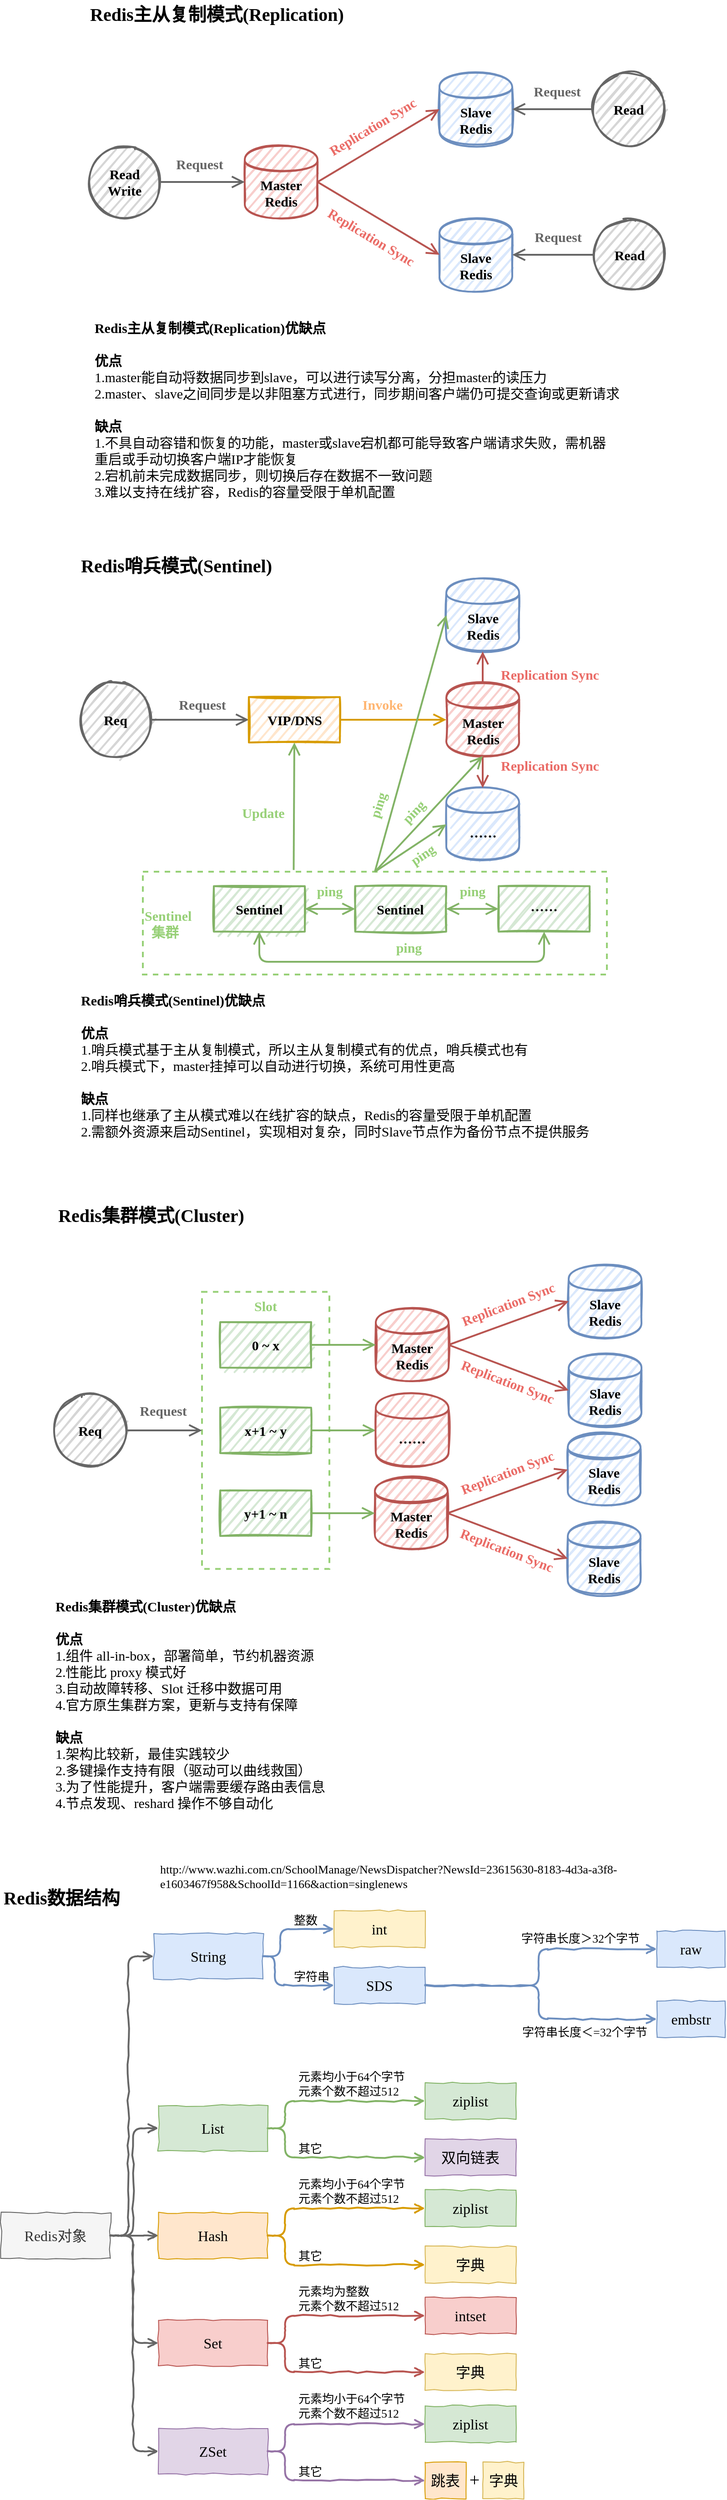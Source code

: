 <mxfile version="14.5.1" type="device"><diagram id="JcS6DkFTlzDQSQ2X07aG" name="第 1 页"><mxGraphModel dx="1422" dy="-347" grid="1" gridSize="10" guides="1" tooltips="1" connect="1" arrows="1" fold="1" page="1" pageScale="1" pageWidth="827" pageHeight="1169" math="0" shadow="0"><root><mxCell id="0"/><mxCell id="1" parent="0"/><mxCell id="A1YAgry4J6jIXcWDPKHE-1" value="&lt;b&gt;Slot&lt;br&gt;&lt;/b&gt;" style="whiteSpace=wrap;html=1;fontFamily=Comic Sans MS;fontSize=15;strokeWidth=2;sketch=0;fillWeight=2;hachureGap=8;fillStyle=auto;dashed=1;fillColor=none;align=center;verticalAlign=top;strokeColor=#97D077;fontColor=#97D077;" parent="1" vertex="1"><mxGeometry x="240" y="2619.75" width="140" height="304.5" as="geometry"/></mxCell><mxCell id="A1YAgry4J6jIXcWDPKHE-2" value="&lt;div style=&quot;text-align: left&quot;&gt;Redis主从复制模式(Replication)优缺点&lt;/div&gt;&lt;div style=&quot;text-align: left&quot;&gt;&lt;br&gt;&lt;/div&gt;&lt;div style=&quot;text-align: left&quot;&gt;&lt;span&gt;优点&lt;/span&gt;&lt;/div&gt;&lt;div style=&quot;text-align: left&quot;&gt;&lt;span style=&quot;font-weight: normal&quot;&gt;1.master能自动将数据同步到slave，可以进行读写分离，分担master的读压力&lt;/span&gt;&lt;/div&gt;&lt;div style=&quot;text-align: left&quot;&gt;&lt;span style=&quot;font-weight: normal&quot;&gt;2.master、slave之间同步是以非阻塞方式进行，同步期间客户端仍可提交查询或更新请求&lt;/span&gt;&lt;/div&gt;&lt;div style=&quot;text-align: left&quot;&gt;&lt;span&gt;&lt;br&gt;&lt;/span&gt;&lt;/div&gt;&lt;div style=&quot;text-align: left&quot;&gt;&lt;span&gt;缺点&lt;/span&gt;&lt;/div&gt;&lt;div style=&quot;text-align: left&quot;&gt;&lt;span style=&quot;font-weight: normal&quot;&gt;1.不具自动容错和恢复的功能，master或slave宕机都可能导致客户端请求失败，需机器&lt;/span&gt;&lt;/div&gt;&lt;div style=&quot;text-align: left&quot;&gt;&lt;span style=&quot;font-weight: normal&quot;&gt;重启或手动切换客户端IP才能恢复&lt;/span&gt;&lt;/div&gt;&lt;div style=&quot;text-align: left&quot;&gt;&lt;span style=&quot;font-weight: normal&quot;&gt;2.宕机前未完成数据同步，则切换后存在数据不一致问题&lt;/span&gt;&lt;/div&gt;&lt;div style=&quot;text-align: left&quot;&gt;&lt;span style=&quot;font-weight: normal&quot;&gt;3.难以支持在线扩容，Redis的容量受限于单机配置&lt;/span&gt;&lt;/div&gt;" style="text;html=1;align=center;verticalAlign=middle;resizable=0;points=[];autosize=1;fontSize=15;fontFamily=Comic Sans MS;fontStyle=1;rotation=0;" parent="1" vertex="1"><mxGeometry x="105" y="1550" width="610" height="200" as="geometry"/></mxCell><mxCell id="A1YAgry4J6jIXcWDPKHE-3" value="&lt;div&gt;Redis哨兵模式(Sentinel)优缺点&lt;/div&gt;&lt;div&gt;&lt;br&gt;&lt;/div&gt;&lt;div&gt;优点&lt;/div&gt;&lt;div&gt;&lt;span style=&quot;font-weight: normal&quot;&gt;1.哨兵模式基于主从复制模式，所以主从复制模式有的优点，哨兵模式也有&lt;/span&gt;&lt;/div&gt;&lt;div&gt;&lt;span style=&quot;font-weight: normal&quot;&gt;2.哨兵模式下，master挂掉可以自动进行切换，系统可用性更高&lt;/span&gt;&lt;/div&gt;&lt;div&gt;&lt;br&gt;&lt;/div&gt;&lt;div&gt;缺点&lt;/div&gt;&lt;div&gt;&lt;span style=&quot;font-weight: normal&quot;&gt;1.同样也继承了主从模式难以在线扩容的缺点，Redis的容量受限于单机配置&lt;/span&gt;&lt;/div&gt;&lt;div&gt;&lt;span style=&quot;font-weight: normal&quot;&gt;2.需额外资源来启动Sentinel，实现相对复杂，同时Slave节点作为备份节点不提供服务&lt;/span&gt;&lt;/div&gt;" style="text;html=1;align=left;verticalAlign=middle;resizable=0;points=[];autosize=1;fontSize=15;fontFamily=Comic Sans MS;fontStyle=1;rotation=0;" parent="1" vertex="1"><mxGeometry x="105" y="2286" width="590" height="170" as="geometry"/></mxCell><mxCell id="A1YAgry4J6jIXcWDPKHE-4" value="&lt;b&gt;Sentinel&lt;br&gt;&amp;nbsp; 集群&lt;br&gt;&lt;/b&gt;" style="whiteSpace=wrap;html=1;fontFamily=Comic Sans MS;fontSize=15;strokeWidth=2;sketch=0;fillWeight=2;hachureGap=8;fillStyle=auto;dashed=1;fillColor=none;align=left;verticalAlign=middle;strokeColor=#97D077;fontColor=#97D077;" parent="1" vertex="1"><mxGeometry x="175" y="2158" width="510" height="113" as="geometry"/></mxCell><mxCell id="A1YAgry4J6jIXcWDPKHE-5" value="&lt;b style=&quot;font-size: 15px&quot;&gt;Sentinel&lt;/b&gt;" style="whiteSpace=wrap;html=1;fontFamily=Comic Sans MS;fontSize=15;strokeWidth=2;fillColor=#d5e8d4;sketch=1;fillWeight=2;hachureGap=8;fillStyle=auto;strokeColor=#82b366;" parent="1" vertex="1"><mxGeometry x="253" y="2173.88" width="100" height="50" as="geometry"/></mxCell><mxCell id="A1YAgry4J6jIXcWDPKHE-6" value="&lt;b&gt;Sentinel&lt;/b&gt;" style="whiteSpace=wrap;html=1;fontFamily=Comic Sans MS;fontSize=15;strokeWidth=2;fillColor=#d5e8d4;sketch=1;fillWeight=2;hachureGap=8;fillStyle=auto;strokeColor=#82b366;" parent="1" vertex="1"><mxGeometry x="408.38" y="2173.88" width="100" height="50" as="geometry"/></mxCell><mxCell id="A1YAgry4J6jIXcWDPKHE-7" value="" style="edgeStyle=orthogonalEdgeStyle;rounded=0;orthogonalLoop=1;jettySize=auto;html=1;fontColor=#0066CC;strokeWidth=2;endArrow=open;endFill=0;fillColor=#d5e8d4;strokeColor=#82b366;startArrow=open;startFill=0;endSize=10;startSize=10;" parent="1" source="A1YAgry4J6jIXcWDPKHE-8" target="A1YAgry4J6jIXcWDPKHE-6" edge="1"><mxGeometry relative="1" as="geometry"/></mxCell><mxCell id="A1YAgry4J6jIXcWDPKHE-8" value="&lt;b&gt;······&lt;/b&gt;" style="whiteSpace=wrap;html=1;fontFamily=Comic Sans MS;fontSize=15;strokeWidth=2;fillColor=#d5e8d4;sketch=1;fillWeight=2;hachureGap=8;fillStyle=auto;strokeColor=#82b366;" parent="1" vertex="1"><mxGeometry x="566" y="2173.88" width="100" height="50" as="geometry"/></mxCell><mxCell id="A1YAgry4J6jIXcWDPKHE-9" value="" style="edgeStyle=orthogonalEdgeStyle;rounded=0;orthogonalLoop=1;jettySize=auto;html=1;fontColor=#0066CC;strokeWidth=2;endArrow=open;endFill=0;fillColor=#d5e8d4;strokeColor=#82b366;startArrow=open;startFill=0;endSize=10;startSize=10;" parent="1" source="A1YAgry4J6jIXcWDPKHE-5" target="A1YAgry4J6jIXcWDPKHE-6" edge="1"><mxGeometry relative="1" as="geometry"/></mxCell><mxCell id="A1YAgry4J6jIXcWDPKHE-10" value="ping" style="text;html=1;align=center;verticalAlign=middle;resizable=0;points=[];autosize=1;fontSize=15;fontFamily=Comic Sans MS;fontStyle=1;rotation=0;fontColor=#97D077;" parent="1" vertex="1"><mxGeometry x="447.38" y="2231" width="40" height="20" as="geometry"/></mxCell><mxCell id="A1YAgry4J6jIXcWDPKHE-11" value="ping" style="text;html=1;align=center;verticalAlign=middle;resizable=0;points=[];autosize=1;fontSize=15;fontFamily=Comic Sans MS;fontStyle=1;rotation=0;fontColor=#97D077;" parent="1" vertex="1"><mxGeometry x="517" y="2169" width="40" height="20" as="geometry"/></mxCell><mxCell id="A1YAgry4J6jIXcWDPKHE-12" value="" style="edgeStyle=elbowEdgeStyle;elbow=horizontal;endArrow=open;html=1;strokeWidth=2;entryX=0.5;entryY=1;entryDx=0;entryDy=0;fontColor=#97D077;endFill=0;startArrow=open;startFill=0;fillColor=#d5e8d4;strokeColor=#82b366;endSize=10;startSize=10;exitX=0.5;exitY=1;exitDx=0;exitDy=0;" parent="1" source="A1YAgry4J6jIXcWDPKHE-8" target="A1YAgry4J6jIXcWDPKHE-5" edge="1"><mxGeometry width="50" height="50" relative="1" as="geometry"><mxPoint x="-251.62" y="131" as="sourcePoint"/><mxPoint x="-201.62" y="81" as="targetPoint"/><Array as="points"><mxPoint x="465" y="2257"/></Array></mxGeometry></mxCell><mxCell id="A1YAgry4J6jIXcWDPKHE-13" value="ping" style="text;html=1;align=center;verticalAlign=middle;resizable=0;points=[];autosize=1;fontSize=15;fontFamily=Comic Sans MS;fontStyle=1;rotation=0;fontColor=#97D077;" parent="1" vertex="1"><mxGeometry x="360" y="2169" width="40" height="20" as="geometry"/></mxCell><mxCell id="A1YAgry4J6jIXcWDPKHE-14" value="&lt;font color=&quot;#000000&quot;&gt;&lt;b&gt;Req&lt;br&gt;&lt;/b&gt;&lt;/font&gt;" style="ellipse;whiteSpace=wrap;html=1;fontFamily=Comic Sans MS;fontSize=15;strokeColor=#666666;strokeWidth=2;sketch=1;fillWeight=2;hachureGap=8;fillStyle=auto;fontColor=#333333;fillColor=#D6D6D6;" parent="1" vertex="1"><mxGeometry x="105" y="1951" width="80" height="80" as="geometry"/></mxCell><mxCell id="A1YAgry4J6jIXcWDPKHE-15" value="&lt;b&gt;Master&lt;br&gt;Redis&lt;/b&gt;" style="shape=cylinder;whiteSpace=wrap;html=1;boundedLbl=1;backgroundOutline=1;fontFamily=Comic Sans MS;fontSize=15;strokeColor=#b85450;strokeWidth=2;fillColor=#f8cecc;sketch=1;fillWeight=2;hachureGap=8;fillStyle=auto;" parent="1" vertex="1"><mxGeometry x="508.5" y="1951" width="80" height="80" as="geometry"/></mxCell><mxCell id="A1YAgry4J6jIXcWDPKHE-16" value="&lt;b&gt;Slave&lt;br&gt;Redis&lt;/b&gt;" style="shape=cylinder;whiteSpace=wrap;html=1;boundedLbl=1;backgroundOutline=1;fontFamily=Comic Sans MS;fontSize=15;strokeColor=#6c8ebf;strokeWidth=2;fillColor=#dae8fc;sketch=1;fillWeight=2;hachureGap=8;fillStyle=auto;" parent="1" vertex="1"><mxGeometry x="508.5" y="1836" width="80" height="80" as="geometry"/></mxCell><mxCell id="A1YAgry4J6jIXcWDPKHE-17" value="&lt;b&gt;······&lt;/b&gt;" style="shape=cylinder;whiteSpace=wrap;html=1;boundedLbl=1;backgroundOutline=1;fontFamily=Comic Sans MS;fontSize=15;strokeColor=#6c8ebf;strokeWidth=2;fillColor=#dae8fc;sketch=1;fillWeight=2;hachureGap=8;fillStyle=auto;" parent="1" vertex="1"><mxGeometry x="508.5" y="2066" width="80" height="80" as="geometry"/></mxCell><mxCell id="A1YAgry4J6jIXcWDPKHE-18" value="Request" style="text;html=1;align=center;verticalAlign=middle;resizable=0;points=[];autosize=1;fontSize=15;fontFamily=Comic Sans MS;fontStyle=1;rotation=0;fontColor=#666666;" parent="1" vertex="1"><mxGeometry x="205" y="1964" width="70" height="20" as="geometry"/></mxCell><mxCell id="A1YAgry4J6jIXcWDPKHE-19" value="" style="endArrow=open;html=1;exitX=1;exitY=0.5;exitDx=0;exitDy=0;strokeWidth=2;endFill=0;fillColor=#f5f5f5;strokeColor=#666666;endSize=10;startSize=10;entryX=0;entryY=0.5;entryDx=0;entryDy=0;" parent="1" source="A1YAgry4J6jIXcWDPKHE-14" target="A1YAgry4J6jIXcWDPKHE-31" edge="1"><mxGeometry x="31.5" y="1776" width="50" height="50" as="geometry"><mxPoint x="320.5" y="1801" as="sourcePoint"/><mxPoint x="197.5" y="1991.005" as="targetPoint"/></mxGeometry></mxCell><mxCell id="A1YAgry4J6jIXcWDPKHE-20" value="" style="endArrow=open;html=1;exitX=0.5;exitY=0;exitDx=0;exitDy=0;entryX=0.5;entryY=1;entryDx=0;entryDy=0;endFill=0;strokeWidth=2;endSize=10;startSize=10;fillColor=#f8cecc;strokeColor=#b85450;" parent="1" source="A1YAgry4J6jIXcWDPKHE-15" target="A1YAgry4J6jIXcWDPKHE-16" edge="1"><mxGeometry x="-6.5" y="1776" width="50" height="50" as="geometry"><mxPoint x="427.5" y="1961" as="sourcePoint"/><mxPoint x="537.5" y="1961" as="targetPoint"/></mxGeometry></mxCell><mxCell id="A1YAgry4J6jIXcWDPKHE-21" value="" style="endArrow=open;html=1;exitX=0.5;exitY=1;exitDx=0;exitDy=0;entryX=0.5;entryY=0;entryDx=0;entryDy=0;strokeWidth=2;endSize=10;endFill=0;startSize=10;fillColor=#f8cecc;strokeColor=#b85450;" parent="1" source="A1YAgry4J6jIXcWDPKHE-15" target="A1YAgry4J6jIXcWDPKHE-17" edge="1"><mxGeometry x="-6.5" y="1776" width="50" height="50" as="geometry"><mxPoint x="387.5" y="1991" as="sourcePoint"/><mxPoint x="517.5" y="1891" as="targetPoint"/></mxGeometry></mxCell><mxCell id="A1YAgry4J6jIXcWDPKHE-22" value="Replication Sync" style="text;html=1;align=center;verticalAlign=middle;resizable=0;points=[];autosize=1;fontSize=15;fontFamily=Comic Sans MS;fontStyle=1;rotation=0;fontColor=#EA6B66;" parent="1" vertex="1"><mxGeometry x="557" y="1931" width="130" height="20" as="geometry"/></mxCell><mxCell id="A1YAgry4J6jIXcWDPKHE-23" value="Replication Sync" style="text;html=1;align=center;verticalAlign=middle;resizable=0;points=[];autosize=1;fontSize=15;fontFamily=Comic Sans MS;fontStyle=1;rotation=0;fontColor=#EA6B66;" parent="1" vertex="1"><mxGeometry x="557" y="2031" width="130" height="20" as="geometry"/></mxCell><mxCell id="A1YAgry4J6jIXcWDPKHE-24" value="" style="endArrow=open;html=1;entryX=0;entryY=0.5;entryDx=0;entryDy=0;strokeWidth=2;endSize=10;endFill=0;startSize=10;fillColor=#ffe6cc;strokeColor=#d79b00;exitX=1;exitY=0.5;exitDx=0;exitDy=0;" parent="1" source="A1YAgry4J6jIXcWDPKHE-31" target="A1YAgry4J6jIXcWDPKHE-15" edge="1"><mxGeometry x="31.5" y="1776" width="50" height="50" as="geometry"><mxPoint x="391.5" y="2003" as="sourcePoint"/><mxPoint x="496.5" y="2106" as="targetPoint"/></mxGeometry></mxCell><mxCell id="A1YAgry4J6jIXcWDPKHE-25" value="Redis哨兵模式(Sentinel)" style="text;html=1;align=left;verticalAlign=middle;resizable=0;points=[];autosize=1;fontSize=20;fontFamily=Comic Sans MS;fontStyle=1;rotation=0;" parent="1" vertex="1"><mxGeometry x="105" y="1806" width="240" height="30" as="geometry"/></mxCell><mxCell id="A1YAgry4J6jIXcWDPKHE-26" value="" style="endArrow=open;html=1;strokeWidth=2;endSize=10;endFill=0;startSize=10;fillColor=#d5e8d4;strokeColor=#82b366;entryX=0;entryY=0.5;entryDx=0;entryDy=0;exitX=0.5;exitY=0;exitDx=0;exitDy=0;" parent="1" source="A1YAgry4J6jIXcWDPKHE-4" target="A1YAgry4J6jIXcWDPKHE-16" edge="1"><mxGeometry x="31.5" y="1776" width="50" height="50" as="geometry"><mxPoint x="351.5" y="1943" as="sourcePoint"/><mxPoint x="617.5" y="1836" as="targetPoint"/></mxGeometry></mxCell><mxCell id="A1YAgry4J6jIXcWDPKHE-27" value="" style="endArrow=open;html=1;strokeWidth=2;endSize=10;endFill=0;startSize=10;fillColor=#d5e8d4;strokeColor=#82b366;entryX=0;entryY=0.5;entryDx=0;entryDy=0;exitX=0.5;exitY=0;exitDx=0;exitDy=0;" parent="1" source="A1YAgry4J6jIXcWDPKHE-4" target="A1YAgry4J6jIXcWDPKHE-17" edge="1"><mxGeometry x="31.5" y="1776" width="50" height="50" as="geometry"><mxPoint x="371.5" y="2033" as="sourcePoint"/><mxPoint x="627.5" y="2136" as="targetPoint"/></mxGeometry></mxCell><mxCell id="A1YAgry4J6jIXcWDPKHE-28" value="ping" style="text;html=1;align=center;verticalAlign=middle;resizable=0;points=[];autosize=1;fontSize=15;fontFamily=Comic Sans MS;fontStyle=1;rotation=326;fontColor=#97D077;" parent="1" vertex="1"><mxGeometry x="462" y="2129" width="40" height="20" as="geometry"/></mxCell><mxCell id="A1YAgry4J6jIXcWDPKHE-29" value="ping" style="text;html=1;align=center;verticalAlign=middle;resizable=0;points=[];autosize=1;fontSize=15;fontFamily=Comic Sans MS;fontStyle=1;rotation=288;fontColor=#97D077;" parent="1" vertex="1"><mxGeometry x="413" y="2075" width="40" height="20" as="geometry"/></mxCell><mxCell id="A1YAgry4J6jIXcWDPKHE-30" value="ping" style="text;html=1;align=center;verticalAlign=middle;resizable=0;points=[];autosize=1;fontSize=15;fontFamily=Comic Sans MS;fontStyle=1;rotation=314;fontColor=#97D077;" parent="1" vertex="1"><mxGeometry x="452" y="2082" width="40" height="20" as="geometry"/></mxCell><mxCell id="A1YAgry4J6jIXcWDPKHE-31" value="&lt;b style=&quot;font-size: 15px&quot;&gt;VIP/DNS&lt;/b&gt;" style="whiteSpace=wrap;html=1;fontFamily=Comic Sans MS;fontSize=15;strokeWidth=2;fillColor=#ffe6cc;sketch=1;fillWeight=2;hachureGap=8;fillStyle=auto;strokeColor=#d79b00;" parent="1" vertex="1"><mxGeometry x="291.5" y="1966" width="100" height="50" as="geometry"/></mxCell><mxCell id="A1YAgry4J6jIXcWDPKHE-32" value="" style="endArrow=open;html=1;entryX=0.5;entryY=1;entryDx=0;entryDy=0;strokeWidth=2;endSize=10;endFill=0;startSize=10;fillColor=#d5e8d4;strokeColor=#82b366;exitX=0.5;exitY=0;exitDx=0;exitDy=0;" parent="1" source="A1YAgry4J6jIXcWDPKHE-4" target="A1YAgry4J6jIXcWDPKHE-15" edge="1"><mxGeometry x="41.5" y="1786" width="50" height="50" as="geometry"><mxPoint x="381.5" y="2001" as="sourcePoint"/><mxPoint x="520.5" y="2001" as="targetPoint"/></mxGeometry></mxCell><mxCell id="A1YAgry4J6jIXcWDPKHE-33" value="Invoke" style="text;html=1;align=center;verticalAlign=middle;resizable=0;points=[];autosize=1;fontSize=15;fontFamily=Comic Sans MS;fontStyle=1;rotation=0;fontColor=#FFB570;" parent="1" vertex="1"><mxGeometry x="408.38" y="1964" width="60" height="20" as="geometry"/></mxCell><mxCell id="A1YAgry4J6jIXcWDPKHE-34" value="" style="endArrow=open;html=1;strokeWidth=2;endSize=10;endFill=0;startSize=10;fillColor=#d5e8d4;strokeColor=#82b366;exitX=0.325;exitY=-0.017;exitDx=0;exitDy=0;entryX=0.5;entryY=1;entryDx=0;entryDy=0;exitPerimeter=0;" parent="1" source="A1YAgry4J6jIXcWDPKHE-4" target="A1YAgry4J6jIXcWDPKHE-31" edge="1"><mxGeometry x="-143.5" y="1916" width="50" height="50" as="geometry"><mxPoint x="255" y="2303" as="sourcePoint"/><mxPoint x="345" y="2045" as="targetPoint"/></mxGeometry></mxCell><mxCell id="A1YAgry4J6jIXcWDPKHE-35" value="Update" style="text;html=1;align=center;verticalAlign=middle;resizable=0;points=[];autosize=1;fontSize=15;fontFamily=Comic Sans MS;fontStyle=1;rotation=0;fontColor=#97D077;" parent="1" vertex="1"><mxGeometry x="271.5" y="2083" width="70" height="20" as="geometry"/></mxCell><mxCell id="A1YAgry4J6jIXcWDPKHE-36" value="&lt;font color=&quot;#000000&quot;&gt;&lt;b&gt;Read&lt;br&gt;Write&lt;br&gt;&lt;/b&gt;&lt;/font&gt;" style="ellipse;whiteSpace=wrap;html=1;fontFamily=Comic Sans MS;fontSize=15;strokeColor=#666666;strokeWidth=2;sketch=1;fillWeight=2;hachureGap=8;fillStyle=auto;fontColor=#333333;fillColor=#D6D6D6;" parent="1" vertex="1"><mxGeometry x="115" y="1360" width="80" height="80" as="geometry"/></mxCell><mxCell id="A1YAgry4J6jIXcWDPKHE-37" value="&lt;b&gt;Master&lt;br&gt;Redis&lt;/b&gt;" style="shape=cylinder;whiteSpace=wrap;html=1;boundedLbl=1;backgroundOutline=1;fontFamily=Comic Sans MS;fontSize=15;strokeColor=#b85450;strokeWidth=2;fillColor=#f8cecc;sketch=1;fillWeight=2;hachureGap=8;fillStyle=auto;" parent="1" vertex="1"><mxGeometry x="287" y="1360" width="80" height="80" as="geometry"/></mxCell><mxCell id="A1YAgry4J6jIXcWDPKHE-38" value="&lt;b&gt;Slave&lt;br&gt;Redis&lt;/b&gt;" style="shape=cylinder;whiteSpace=wrap;html=1;boundedLbl=1;backgroundOutline=1;fontFamily=Comic Sans MS;fontSize=15;strokeColor=#6c8ebf;strokeWidth=2;fillColor=#dae8fc;sketch=1;fillWeight=2;hachureGap=8;fillStyle=auto;" parent="1" vertex="1"><mxGeometry x="501" y="1280" width="80" height="80" as="geometry"/></mxCell><mxCell id="A1YAgry4J6jIXcWDPKHE-39" value="&lt;b&gt;Slave&lt;br&gt;Redis&lt;/b&gt;" style="shape=cylinder;whiteSpace=wrap;html=1;boundedLbl=1;backgroundOutline=1;fontFamily=Comic Sans MS;fontSize=15;strokeColor=#6c8ebf;strokeWidth=2;fillColor=#dae8fc;sketch=1;fillWeight=2;hachureGap=8;fillStyle=auto;" parent="1" vertex="1"><mxGeometry x="501" y="1440" width="80" height="80" as="geometry"/></mxCell><mxCell id="A1YAgry4J6jIXcWDPKHE-40" value="Request" style="text;html=1;align=center;verticalAlign=middle;resizable=0;points=[];autosize=1;fontSize=15;fontFamily=Comic Sans MS;fontStyle=1;rotation=0;fontColor=#666666;" parent="1" vertex="1"><mxGeometry x="202" y="1370" width="70" height="20" as="geometry"/></mxCell><mxCell id="A1YAgry4J6jIXcWDPKHE-41" value="&lt;font color=&quot;#000000&quot;&gt;&lt;b&gt;Read&lt;br&gt;&lt;/b&gt;&lt;/font&gt;" style="ellipse;whiteSpace=wrap;html=1;fontFamily=Comic Sans MS;fontSize=15;strokeColor=#666666;strokeWidth=2;sketch=1;fillWeight=2;hachureGap=8;fillStyle=auto;fontColor=#333333;fillColor=#D6D6D6;" parent="1" vertex="1"><mxGeometry x="669" y="1280" width="80" height="80" as="geometry"/></mxCell><mxCell id="A1YAgry4J6jIXcWDPKHE-42" value="Request" style="text;html=1;align=center;verticalAlign=middle;resizable=0;points=[];autosize=1;fontSize=15;fontFamily=Comic Sans MS;fontStyle=1;rotation=0;fontColor=#666666;" parent="1" vertex="1"><mxGeometry x="595" y="1290" width="70" height="20" as="geometry"/></mxCell><mxCell id="A1YAgry4J6jIXcWDPKHE-43" value="" style="endArrow=open;html=1;exitX=1;exitY=0.5;exitDx=0;exitDy=0;strokeWidth=2;endFill=0;fillColor=#f5f5f5;strokeColor=#666666;endSize=10;startSize=10;" parent="1" source="A1YAgry4J6jIXcWDPKHE-36" target="A1YAgry4J6jIXcWDPKHE-37" edge="1"><mxGeometry x="115" y="1200" width="50" height="50" as="geometry"><mxPoint x="407" y="1200" as="sourcePoint"/><mxPoint x="457" y="1150" as="targetPoint"/></mxGeometry></mxCell><mxCell id="A1YAgry4J6jIXcWDPKHE-44" value="" style="endArrow=open;html=1;exitX=1;exitY=0.5;exitDx=0;exitDy=0;entryX=0;entryY=0.5;entryDx=0;entryDy=0;endFill=0;strokeWidth=2;endSize=10;startSize=10;fillColor=#f8cecc;strokeColor=#b85450;" parent="1" source="A1YAgry4J6jIXcWDPKHE-37" target="A1YAgry4J6jIXcWDPKHE-38" edge="1"><mxGeometry x="115" y="1200" width="50" height="50" as="geometry"><mxPoint x="415" y="1380" as="sourcePoint"/><mxPoint x="525" y="1380" as="targetPoint"/></mxGeometry></mxCell><mxCell id="A1YAgry4J6jIXcWDPKHE-45" value="" style="endArrow=open;html=1;exitX=1;exitY=0.5;exitDx=0;exitDy=0;entryX=0;entryY=0.5;entryDx=0;entryDy=0;strokeWidth=2;endSize=10;endFill=0;startSize=10;fillColor=#f8cecc;strokeColor=#b85450;" parent="1" source="A1YAgry4J6jIXcWDPKHE-37" target="A1YAgry4J6jIXcWDPKHE-39" edge="1"><mxGeometry x="115" y="1200" width="50" height="50" as="geometry"><mxPoint x="375" y="1410" as="sourcePoint"/><mxPoint x="505" y="1310" as="targetPoint"/></mxGeometry></mxCell><mxCell id="A1YAgry4J6jIXcWDPKHE-46" value="" style="endArrow=open;html=1;exitX=0;exitY=0.5;exitDx=0;exitDy=0;strokeWidth=2;endFill=0;fillColor=#f5f5f5;strokeColor=#666666;endSize=10;startSize=10;entryX=1;entryY=0.5;entryDx=0;entryDy=0;" parent="1" source="A1YAgry4J6jIXcWDPKHE-41" target="A1YAgry4J6jIXcWDPKHE-38" edge="1"><mxGeometry x="115" y="1200" width="50" height="50" as="geometry"><mxPoint x="626" y="1419.5" as="sourcePoint"/><mxPoint x="736" y="1419.5" as="targetPoint"/></mxGeometry></mxCell><mxCell id="A1YAgry4J6jIXcWDPKHE-47" value="&lt;font color=&quot;#000000&quot;&gt;&lt;b&gt;Read&lt;br&gt;&lt;/b&gt;&lt;/font&gt;" style="ellipse;whiteSpace=wrap;html=1;fontFamily=Comic Sans MS;fontSize=15;strokeColor=#666666;strokeWidth=2;sketch=1;fillWeight=2;hachureGap=8;fillStyle=auto;fontColor=#333333;fillColor=#D6D6D6;" parent="1" vertex="1"><mxGeometry x="670" y="1440" width="80" height="80" as="geometry"/></mxCell><mxCell id="A1YAgry4J6jIXcWDPKHE-48" value="Request" style="text;html=1;align=center;verticalAlign=middle;resizable=0;points=[];autosize=1;fontSize=15;fontFamily=Comic Sans MS;fontStyle=1;rotation=0;fontColor=#666666;" parent="1" vertex="1"><mxGeometry x="596" y="1450" width="70" height="20" as="geometry"/></mxCell><mxCell id="A1YAgry4J6jIXcWDPKHE-49" value="" style="endArrow=open;html=1;exitX=0;exitY=0.5;exitDx=0;exitDy=0;strokeWidth=2;endFill=0;fillColor=#f5f5f5;strokeColor=#666666;endSize=10;startSize=10;" parent="1" source="A1YAgry4J6jIXcWDPKHE-47" target="A1YAgry4J6jIXcWDPKHE-39" edge="1"><mxGeometry x="115" y="1200" width="50" height="50" as="geometry"><mxPoint x="646" y="1579.5" as="sourcePoint"/><mxPoint x="601" y="1480" as="targetPoint"/></mxGeometry></mxCell><mxCell id="A1YAgry4J6jIXcWDPKHE-50" value="Redis主从复制模式(Replication)" style="text;html=1;align=left;verticalAlign=middle;resizable=0;points=[];autosize=1;fontSize=20;fontFamily=Comic Sans MS;fontStyle=1;rotation=0;" parent="1" vertex="1"><mxGeometry x="115" y="1200" width="300" height="30" as="geometry"/></mxCell><mxCell id="A1YAgry4J6jIXcWDPKHE-51" value="Replication Sync" style="text;html=1;align=center;verticalAlign=middle;resizable=0;points=[];autosize=1;fontSize=15;fontFamily=Comic Sans MS;fontStyle=1;rotation=329;fontColor=#EA6B66;" parent="1" vertex="1"><mxGeometry x="362" y="1329" width="130" height="20" as="geometry"/></mxCell><mxCell id="A1YAgry4J6jIXcWDPKHE-52" value="Replication Sync" style="text;html=1;align=center;verticalAlign=middle;resizable=0;points=[];autosize=1;fontSize=15;fontFamily=Comic Sans MS;fontStyle=1;rotation=31;fontColor=#EA6B66;" parent="1" vertex="1"><mxGeometry x="361" y="1450" width="130" height="20" as="geometry"/></mxCell><mxCell id="A1YAgry4J6jIXcWDPKHE-53" value="&lt;b&gt;Master&lt;br&gt;Redis&lt;/b&gt;" style="shape=cylinder;whiteSpace=wrap;html=1;boundedLbl=1;backgroundOutline=1;fontFamily=Comic Sans MS;fontSize=15;strokeColor=#b85450;strokeWidth=2;fillColor=#f8cecc;sketch=1;fillWeight=2;hachureGap=8;fillStyle=auto;" parent="1" vertex="1"><mxGeometry x="431" y="2638" width="80" height="80" as="geometry"/></mxCell><mxCell id="A1YAgry4J6jIXcWDPKHE-54" value="&lt;b&gt;Slave&lt;br&gt;Redis&lt;/b&gt;" style="shape=cylinder;whiteSpace=wrap;html=1;boundedLbl=1;backgroundOutline=1;fontFamily=Comic Sans MS;fontSize=15;strokeColor=#6c8ebf;strokeWidth=2;fillColor=#dae8fc;sketch=1;fillWeight=2;hachureGap=8;fillStyle=auto;" parent="1" vertex="1"><mxGeometry x="643" y="2590" width="80" height="80" as="geometry"/></mxCell><mxCell id="A1YAgry4J6jIXcWDPKHE-55" value="&lt;b&gt;Slave&lt;br&gt;Redis&lt;/b&gt;" style="shape=cylinder;whiteSpace=wrap;html=1;boundedLbl=1;backgroundOutline=1;fontFamily=Comic Sans MS;fontSize=15;strokeColor=#6c8ebf;strokeWidth=2;fillColor=#dae8fc;sketch=1;fillWeight=2;hachureGap=8;fillStyle=auto;" parent="1" vertex="1"><mxGeometry x="643" y="2688" width="80" height="80" as="geometry"/></mxCell><mxCell id="A1YAgry4J6jIXcWDPKHE-56" value="" style="endArrow=open;html=1;exitX=1;exitY=0.5;exitDx=0;exitDy=0;entryX=0;entryY=0.5;entryDx=0;entryDy=0;endFill=0;strokeWidth=2;endSize=10;startSize=10;fillColor=#f8cecc;strokeColor=#b85450;" parent="1" source="A1YAgry4J6jIXcWDPKHE-53" target="A1YAgry4J6jIXcWDPKHE-54" edge="1"><mxGeometry x="259" y="2478" width="50" height="50" as="geometry"><mxPoint x="559" y="2658" as="sourcePoint"/><mxPoint x="669" y="2658" as="targetPoint"/></mxGeometry></mxCell><mxCell id="A1YAgry4J6jIXcWDPKHE-57" value="" style="endArrow=open;html=1;exitX=1;exitY=0.5;exitDx=0;exitDy=0;entryX=0;entryY=0.5;entryDx=0;entryDy=0;strokeWidth=2;endSize=10;endFill=0;startSize=10;fillColor=#f8cecc;strokeColor=#b85450;" parent="1" source="A1YAgry4J6jIXcWDPKHE-53" target="A1YAgry4J6jIXcWDPKHE-55" edge="1"><mxGeometry x="259" y="2478" width="50" height="50" as="geometry"><mxPoint x="519" y="2688" as="sourcePoint"/><mxPoint x="649" y="2588" as="targetPoint"/></mxGeometry></mxCell><mxCell id="A1YAgry4J6jIXcWDPKHE-58" value="Replication Sync" style="text;html=1;align=center;verticalAlign=middle;resizable=0;points=[];autosize=1;fontSize=15;fontFamily=Comic Sans MS;fontStyle=1;rotation=339;fontColor=#EA6B66;" parent="1" vertex="1"><mxGeometry x="511" y="2623" width="130" height="20" as="geometry"/></mxCell><mxCell id="A1YAgry4J6jIXcWDPKHE-59" value="Replication Sync" style="text;html=1;align=center;verticalAlign=middle;resizable=0;points=[];autosize=1;fontSize=15;fontFamily=Comic Sans MS;fontStyle=1;rotation=21;fontColor=#EA6B66;" parent="1" vertex="1"><mxGeometry x="511" y="2708" width="130" height="20" as="geometry"/></mxCell><mxCell id="A1YAgry4J6jIXcWDPKHE-60" value="Redis集群模式(Cluster)" style="text;html=1;align=left;verticalAlign=middle;resizable=0;points=[];autosize=1;fontSize=20;fontFamily=Comic Sans MS;fontStyle=1;rotation=0;" parent="1" vertex="1"><mxGeometry x="80" y="2520" width="230" height="30" as="geometry"/></mxCell><mxCell id="A1YAgry4J6jIXcWDPKHE-61" value="&lt;b&gt;Master&lt;br&gt;Redis&lt;/b&gt;" style="shape=cylinder;whiteSpace=wrap;html=1;boundedLbl=1;backgroundOutline=1;fontFamily=Comic Sans MS;fontSize=15;strokeColor=#b85450;strokeWidth=2;fillColor=#f8cecc;sketch=1;fillWeight=2;hachureGap=8;fillStyle=auto;" parent="1" vertex="1"><mxGeometry x="430" y="2823" width="80" height="80" as="geometry"/></mxCell><mxCell id="A1YAgry4J6jIXcWDPKHE-62" value="&lt;b&gt;Slave&lt;br&gt;Redis&lt;/b&gt;" style="shape=cylinder;whiteSpace=wrap;html=1;boundedLbl=1;backgroundOutline=1;fontFamily=Comic Sans MS;fontSize=15;strokeColor=#6c8ebf;strokeWidth=2;fillColor=#dae8fc;sketch=1;fillWeight=2;hachureGap=8;fillStyle=auto;" parent="1" vertex="1"><mxGeometry x="642" y="2775" width="80" height="80" as="geometry"/></mxCell><mxCell id="A1YAgry4J6jIXcWDPKHE-63" value="&lt;b&gt;Slave&lt;br&gt;Redis&lt;/b&gt;" style="shape=cylinder;whiteSpace=wrap;html=1;boundedLbl=1;backgroundOutline=1;fontFamily=Comic Sans MS;fontSize=15;strokeColor=#6c8ebf;strokeWidth=2;fillColor=#dae8fc;sketch=1;fillWeight=2;hachureGap=8;fillStyle=auto;" parent="1" vertex="1"><mxGeometry x="642" y="2873" width="80" height="80" as="geometry"/></mxCell><mxCell id="A1YAgry4J6jIXcWDPKHE-64" value="" style="endArrow=open;html=1;exitX=1;exitY=0.5;exitDx=0;exitDy=0;entryX=0;entryY=0.5;entryDx=0;entryDy=0;endFill=0;strokeWidth=2;endSize=10;startSize=10;fillColor=#f8cecc;strokeColor=#b85450;" parent="1" source="A1YAgry4J6jIXcWDPKHE-61" target="A1YAgry4J6jIXcWDPKHE-62" edge="1"><mxGeometry x="258" y="2663" width="50" height="50" as="geometry"><mxPoint x="558" y="2843" as="sourcePoint"/><mxPoint x="668" y="2843" as="targetPoint"/></mxGeometry></mxCell><mxCell id="A1YAgry4J6jIXcWDPKHE-65" value="" style="endArrow=open;html=1;exitX=1;exitY=0.5;exitDx=0;exitDy=0;entryX=0;entryY=0.5;entryDx=0;entryDy=0;strokeWidth=2;endSize=10;endFill=0;startSize=10;fillColor=#f8cecc;strokeColor=#b85450;" parent="1" source="A1YAgry4J6jIXcWDPKHE-61" target="A1YAgry4J6jIXcWDPKHE-63" edge="1"><mxGeometry x="258" y="2663" width="50" height="50" as="geometry"><mxPoint x="518" y="2873" as="sourcePoint"/><mxPoint x="648" y="2773" as="targetPoint"/></mxGeometry></mxCell><mxCell id="A1YAgry4J6jIXcWDPKHE-66" value="Replication Sync" style="text;html=1;align=center;verticalAlign=middle;resizable=0;points=[];autosize=1;fontSize=15;fontFamily=Comic Sans MS;fontStyle=1;rotation=339;fontColor=#EA6B66;" parent="1" vertex="1"><mxGeometry x="510" y="2808" width="130" height="20" as="geometry"/></mxCell><mxCell id="A1YAgry4J6jIXcWDPKHE-67" value="Replication Sync" style="text;html=1;align=center;verticalAlign=middle;resizable=0;points=[];autosize=1;fontSize=15;fontFamily=Comic Sans MS;fontStyle=1;rotation=21;fontColor=#EA6B66;" parent="1" vertex="1"><mxGeometry x="510" y="2893" width="130" height="20" as="geometry"/></mxCell><mxCell id="A1YAgry4J6jIXcWDPKHE-68" value="&lt;font color=&quot;#000000&quot;&gt;&lt;b&gt;Req&lt;br&gt;&lt;/b&gt;&lt;/font&gt;" style="ellipse;whiteSpace=wrap;html=1;fontFamily=Comic Sans MS;fontSize=15;strokeColor=#666666;strokeWidth=2;sketch=1;fillWeight=2;hachureGap=8;fillStyle=auto;fontColor=#333333;fillColor=#D6D6D6;" parent="1" vertex="1"><mxGeometry x="77" y="2732" width="80" height="80" as="geometry"/></mxCell><mxCell id="A1YAgry4J6jIXcWDPKHE-69" value="Request" style="text;html=1;align=center;verticalAlign=middle;resizable=0;points=[];autosize=1;fontSize=15;fontFamily=Comic Sans MS;fontStyle=1;rotation=0;fontColor=#666666;" parent="1" vertex="1"><mxGeometry x="162" y="2740" width="70" height="20" as="geometry"/></mxCell><mxCell id="A1YAgry4J6jIXcWDPKHE-70" value="" style="endArrow=open;html=1;exitX=1;exitY=0.5;exitDx=0;exitDy=0;strokeWidth=2;endFill=0;fillColor=#f5f5f5;strokeColor=#666666;endSize=10;startSize=10;entryX=0;entryY=0.5;entryDx=0;entryDy=0;" parent="1" source="A1YAgry4J6jIXcWDPKHE-68" target="A1YAgry4J6jIXcWDPKHE-1" edge="1"><mxGeometry x="80" y="2560" width="50" height="50" as="geometry"><mxPoint x="372" y="2560" as="sourcePoint"/><mxPoint x="252" y="2760" as="targetPoint"/></mxGeometry></mxCell><mxCell id="A1YAgry4J6jIXcWDPKHE-71" value="" style="edgeStyle=orthogonalEdgeStyle;rounded=0;orthogonalLoop=1;jettySize=auto;html=1;fontColor=#97D077;endArrow=open;endFill=0;strokeWidth=2;endSize=10;startSize=10;fillColor=#d5e8d4;strokeColor=#82b366;" parent="1" source="A1YAgry4J6jIXcWDPKHE-72" target="A1YAgry4J6jIXcWDPKHE-53" edge="1"><mxGeometry relative="1" as="geometry"/></mxCell><mxCell id="A1YAgry4J6jIXcWDPKHE-72" value="&lt;b&gt;0 ~ x&lt;/b&gt;" style="whiteSpace=wrap;html=1;fontFamily=Comic Sans MS;fontSize=15;strokeWidth=2;fillColor=#d5e8d4;sketch=1;fillWeight=2;hachureGap=8;fillStyle=auto;strokeColor=#82b366;" parent="1" vertex="1"><mxGeometry x="260" y="2653" width="100" height="50" as="geometry"/></mxCell><mxCell id="A1YAgry4J6jIXcWDPKHE-73" value="" style="edgeStyle=orthogonalEdgeStyle;rounded=0;orthogonalLoop=1;jettySize=auto;html=1;fontColor=#97D077;endArrow=open;endFill=0;strokeWidth=2;endSize=10;startSize=10;fillColor=#d5e8d4;strokeColor=#82b366;" parent="1" source="A1YAgry4J6jIXcWDPKHE-74" target="A1YAgry4J6jIXcWDPKHE-77" edge="1"><mxGeometry relative="1" as="geometry"/></mxCell><mxCell id="A1YAgry4J6jIXcWDPKHE-74" value="&lt;b&gt;x+1 ~ y&lt;/b&gt;" style="whiteSpace=wrap;html=1;fontFamily=Comic Sans MS;fontSize=15;strokeWidth=2;fillColor=#d5e8d4;sketch=1;fillWeight=2;hachureGap=8;fillStyle=auto;strokeColor=#82b366;" parent="1" vertex="1"><mxGeometry x="260" y="2747" width="100" height="50" as="geometry"/></mxCell><mxCell id="A1YAgry4J6jIXcWDPKHE-75" value="" style="edgeStyle=orthogonalEdgeStyle;rounded=0;orthogonalLoop=1;jettySize=auto;html=1;fontColor=#97D077;endArrow=open;endFill=0;strokeWidth=2;endSize=10;startSize=10;fillColor=#d5e8d4;strokeColor=#82b366;" parent="1" source="A1YAgry4J6jIXcWDPKHE-76" target="A1YAgry4J6jIXcWDPKHE-61" edge="1"><mxGeometry relative="1" as="geometry"/></mxCell><mxCell id="A1YAgry4J6jIXcWDPKHE-76" value="&lt;b&gt;y+1 ~ n&lt;/b&gt;" style="whiteSpace=wrap;html=1;fontFamily=Comic Sans MS;fontSize=15;strokeWidth=2;fillColor=#d5e8d4;sketch=1;fillWeight=2;hachureGap=8;fillStyle=auto;strokeColor=#82b366;" parent="1" vertex="1"><mxGeometry x="260" y="2838" width="100" height="50" as="geometry"/></mxCell><mxCell id="A1YAgry4J6jIXcWDPKHE-77" value="&lt;b&gt;······&lt;/b&gt;" style="shape=cylinder;whiteSpace=wrap;html=1;boundedLbl=1;backgroundOutline=1;fontFamily=Comic Sans MS;fontSize=15;strokeColor=#b85450;strokeWidth=2;fillColor=#f8cecc;sketch=1;fillWeight=2;hachureGap=8;fillStyle=auto;" parent="1" vertex="1"><mxGeometry x="431" y="2732" width="80" height="80" as="geometry"/></mxCell><mxCell id="A1YAgry4J6jIXcWDPKHE-78" value="&lt;div&gt;Redis集群模式(Cluster)优缺点&lt;/div&gt;&lt;div&gt;&lt;br&gt;&lt;/div&gt;&lt;div&gt;&lt;div&gt;优点&lt;/div&gt;&lt;div&gt;&lt;span style=&quot;font-weight: normal&quot;&gt;1.组件 all-in-box，部署简单，节约机器资源&lt;/span&gt;&lt;/div&gt;&lt;div&gt;&lt;span style=&quot;font-weight: normal&quot;&gt;2.性能比 proxy 模式好&lt;/span&gt;&lt;/div&gt;&lt;div&gt;&lt;span style=&quot;font-weight: normal&quot;&gt;3.自动故障转移、Slot 迁移中数据可用&lt;/span&gt;&lt;/div&gt;&lt;div&gt;&lt;span style=&quot;font-weight: normal&quot;&gt;4.官方原生集群方案，更新与支持有保障&lt;/span&gt;&lt;/div&gt;&lt;div&gt;&lt;br&gt;&lt;/div&gt;&lt;div&gt;缺点&lt;/div&gt;&lt;div&gt;&lt;span style=&quot;font-weight: normal&quot;&gt;&lt;span&gt;1.架构比较新，最佳实践较少&lt;/span&gt;&lt;br&gt;&lt;/span&gt;&lt;/div&gt;&lt;div&gt;&lt;span style=&quot;font-weight: normal&quot;&gt;2.多键操作支持有限（驱动可以曲线救国）&lt;/span&gt;&lt;/div&gt;&lt;div&gt;&lt;span style=&quot;font-weight: normal&quot;&gt;3.为了性能提升，客户端需要缓存路由表信息&lt;/span&gt;&lt;/div&gt;&lt;div&gt;&lt;span style=&quot;font-weight: normal&quot;&gt;4.节点发现、reshard 操作不够自动化&lt;/span&gt;&lt;/div&gt;&lt;/div&gt;" style="text;html=1;align=left;verticalAlign=middle;resizable=0;points=[];autosize=1;fontSize=15;fontFamily=Comic Sans MS;fontStyle=1;rotation=0;" parent="1" vertex="1"><mxGeometry x="77" y="2953" width="310" height="240" as="geometry"/></mxCell><mxCell id="pM5Szlzyy4oMZIDRKb8z-9" value="int" style="rounded=0;whiteSpace=wrap;html=1;shadow=0;glass=0;sketch=0;comic=1;fillColor=#fff2cc;strokeColor=#d6b656;fontSize=16;fontFamily=Comic Sans MS;" vertex="1" parent="1"><mxGeometry x="385.25" y="3300" width="100" height="40" as="geometry"/></mxCell><mxCell id="pM5Szlzyy4oMZIDRKb8z-10" value="SDS" style="rounded=0;whiteSpace=wrap;html=1;shadow=0;glass=0;sketch=0;comic=1;fillColor=#dae8fc;strokeColor=#6c8ebf;fontSize=16;fontFamily=Comic Sans MS;" vertex="1" parent="1"><mxGeometry x="385.25" y="3362" width="100" height="40" as="geometry"/></mxCell><mxCell id="pM5Szlzyy4oMZIDRKb8z-11" value="String" style="rounded=0;whiteSpace=wrap;html=1;shadow=0;glass=0;sketch=0;comic=1;fillColor=#dae8fc;strokeColor=#6c8ebf;fontSize=16;fontFamily=Comic Sans MS;" vertex="1" parent="1"><mxGeometry x="187" y="3325" width="120" height="50" as="geometry"/></mxCell><mxCell id="pM5Szlzyy4oMZIDRKb8z-13" value="" style="edgeStyle=elbowEdgeStyle;elbow=horizontal;endArrow=open;html=1;fontFamily=Comic Sans MS;fontSize=13;exitX=1;exitY=0.5;exitDx=0;exitDy=0;strokeWidth=2;endFill=0;jumpSize=6;endSize=7;startSize=7;entryX=0;entryY=0.5;entryDx=0;entryDy=0;comic=1;fillColor=#dae8fc;strokeColor=#6c8ebf;" edge="1" parent="1" source="pM5Szlzyy4oMZIDRKb8z-11" target="pM5Szlzyy4oMZIDRKb8z-10"><mxGeometry width="50" height="50" relative="1" as="geometry"><mxPoint x="356" y="3385" as="sourcePoint"/><mxPoint x="396" y="3415" as="targetPoint"/><Array as="points"><mxPoint x="320" y="3362"/></Array></mxGeometry></mxCell><mxCell id="pM5Szlzyy4oMZIDRKb8z-14" value="" style="edgeStyle=elbowEdgeStyle;elbow=horizontal;endArrow=open;html=1;fontFamily=Comic Sans MS;fontSize=13;exitX=1;exitY=0.5;exitDx=0;exitDy=0;entryX=0;entryY=0.5;entryDx=0;entryDy=0;strokeWidth=2;endFill=0;jumpSize=6;endSize=7;startSize=7;fillColor=#dae8fc;strokeColor=#6c8ebf;comic=1;" edge="1" parent="1" source="pM5Szlzyy4oMZIDRKb8z-11" target="pM5Szlzyy4oMZIDRKb8z-9"><mxGeometry width="50" height="50" relative="1" as="geometry"><mxPoint x="299" y="3375" as="sourcePoint"/><mxPoint x="449" y="3415" as="targetPoint"/><Array as="points"><mxPoint x="326" y="3345"/></Array></mxGeometry></mxCell><mxCell id="pM5Szlzyy4oMZIDRKb8z-36" value="整数" style="text;html=1;align=left;verticalAlign=middle;resizable=0;points=[];autosize=1;fontSize=13;fontFamily=Comic Sans MS;" vertex="1" parent="1"><mxGeometry x="338.5" y="3300" width="40" height="20" as="geometry"/></mxCell><mxCell id="pM5Szlzyy4oMZIDRKb8z-37" value="字符串" style="text;html=1;align=left;verticalAlign=middle;resizable=0;points=[];autosize=1;fontSize=13;fontFamily=Comic Sans MS;" vertex="1" parent="1"><mxGeometry x="338.5" y="3362" width="50" height="20" as="geometry"/></mxCell><mxCell id="pM5Szlzyy4oMZIDRKb8z-46" value="ziplist" style="rounded=0;whiteSpace=wrap;html=1;shadow=0;glass=0;sketch=0;comic=1;fillColor=#d5e8d4;strokeColor=#82b366;fontSize=16;fontFamily=Comic Sans MS;" vertex="1" parent="1"><mxGeometry x="485.25" y="3489" width="100" height="40" as="geometry"/></mxCell><mxCell id="pM5Szlzyy4oMZIDRKb8z-47" value="双向链表" style="rounded=0;whiteSpace=wrap;html=1;shadow=0;glass=0;sketch=0;comic=1;fillColor=#e1d5e7;strokeColor=#9673a6;fontSize=16;fontFamily=Comic Sans MS;" vertex="1" parent="1"><mxGeometry x="485.25" y="3551" width="100" height="40" as="geometry"/></mxCell><mxCell id="pM5Szlzyy4oMZIDRKb8z-48" value="List" style="rounded=0;whiteSpace=wrap;html=1;shadow=0;glass=0;sketch=0;comic=1;fillColor=#d5e8d4;strokeColor=#82b366;fontSize=16;fontFamily=Comic Sans MS;" vertex="1" parent="1"><mxGeometry x="192.25" y="3514" width="120" height="50" as="geometry"/></mxCell><mxCell id="pM5Szlzyy4oMZIDRKb8z-49" value="" style="edgeStyle=elbowEdgeStyle;elbow=horizontal;endArrow=open;html=1;fontFamily=Comic Sans MS;fontSize=13;exitX=1;exitY=0.5;exitDx=0;exitDy=0;strokeWidth=2;endFill=0;jumpSize=6;endSize=7;startSize=7;entryX=0;entryY=0.5;entryDx=0;entryDy=0;fillColor=#d5e8d4;strokeColor=#82b366;comic=1;" edge="1" parent="1" source="pM5Szlzyy4oMZIDRKb8z-48" target="pM5Szlzyy4oMZIDRKb8z-47"><mxGeometry width="50" height="50" relative="1" as="geometry"><mxPoint x="361.25" y="3574" as="sourcePoint"/><mxPoint x="401.25" y="3604" as="targetPoint"/><Array as="points"><mxPoint x="331.25" y="3584"/></Array></mxGeometry></mxCell><mxCell id="pM5Szlzyy4oMZIDRKb8z-50" value="" style="edgeStyle=elbowEdgeStyle;elbow=horizontal;endArrow=open;html=1;fontFamily=Comic Sans MS;fontSize=13;exitX=1;exitY=0.5;exitDx=0;exitDy=0;entryX=0;entryY=0.5;entryDx=0;entryDy=0;strokeWidth=2;endFill=0;jumpSize=6;endSize=7;startSize=7;fillColor=#d5e8d4;strokeColor=#82b366;comic=1;" edge="1" parent="1" source="pM5Szlzyy4oMZIDRKb8z-48" target="pM5Szlzyy4oMZIDRKb8z-46"><mxGeometry width="50" height="50" relative="1" as="geometry"><mxPoint x="304.25" y="3564" as="sourcePoint"/><mxPoint x="454.25" y="3604" as="targetPoint"/><Array as="points"><mxPoint x="331.25" y="3534"/></Array></mxGeometry></mxCell><mxCell id="pM5Szlzyy4oMZIDRKb8z-51" value="元素均小于64个字节&lt;br style=&quot;font-size: 13px&quot;&gt;元素个数不超过512" style="text;html=1;align=left;verticalAlign=middle;resizable=0;points=[];autosize=1;fontSize=13;fontFamily=Comic Sans MS;" vertex="1" parent="1"><mxGeometry x="343.75" y="3470" width="140" height="40" as="geometry"/></mxCell><mxCell id="pM5Szlzyy4oMZIDRKb8z-52" value="其它" style="text;html=1;align=left;verticalAlign=middle;resizable=0;points=[];autosize=1;fontSize=13;fontFamily=Comic Sans MS;" vertex="1" parent="1"><mxGeometry x="343.75" y="3551" width="40" height="20" as="geometry"/></mxCell><mxCell id="pM5Szlzyy4oMZIDRKb8z-53" value="ziplist" style="rounded=0;whiteSpace=wrap;html=1;shadow=0;glass=0;sketch=0;comic=1;fillColor=#d5e8d4;strokeColor=#82b366;fontSize=16;fontFamily=Comic Sans MS;" vertex="1" parent="1"><mxGeometry x="485.25" y="3607" width="100" height="40" as="geometry"/></mxCell><mxCell id="pM5Szlzyy4oMZIDRKb8z-54" value="字典" style="rounded=0;whiteSpace=wrap;html=1;shadow=0;glass=0;sketch=0;comic=1;fillColor=#fff2cc;strokeColor=#d6b656;fontSize=16;fontFamily=Comic Sans MS;" vertex="1" parent="1"><mxGeometry x="485.25" y="3669" width="100" height="40" as="geometry"/></mxCell><mxCell id="pM5Szlzyy4oMZIDRKb8z-55" value="Hash" style="rounded=0;whiteSpace=wrap;html=1;shadow=0;glass=0;sketch=0;comic=1;fillColor=#ffe6cc;strokeColor=#d79b00;fontSize=16;fontFamily=Comic Sans MS;" vertex="1" parent="1"><mxGeometry x="192.25" y="3632" width="120" height="50" as="geometry"/></mxCell><mxCell id="pM5Szlzyy4oMZIDRKb8z-56" value="" style="edgeStyle=elbowEdgeStyle;elbow=horizontal;endArrow=open;html=1;fontFamily=Comic Sans MS;fontSize=13;exitX=1;exitY=0.5;exitDx=0;exitDy=0;strokeWidth=2;endFill=0;jumpSize=6;endSize=7;startSize=7;entryX=0;entryY=0.5;entryDx=0;entryDy=0;comic=1;fillColor=#ffe6cc;strokeColor=#d79b00;" edge="1" parent="1" source="pM5Szlzyy4oMZIDRKb8z-55" target="pM5Szlzyy4oMZIDRKb8z-54"><mxGeometry width="50" height="50" relative="1" as="geometry"><mxPoint x="361.25" y="3692" as="sourcePoint"/><mxPoint x="401.25" y="3722" as="targetPoint"/><Array as="points"><mxPoint x="331.25" y="3702"/></Array></mxGeometry></mxCell><mxCell id="pM5Szlzyy4oMZIDRKb8z-57" value="" style="edgeStyle=elbowEdgeStyle;elbow=horizontal;endArrow=open;html=1;fontFamily=Comic Sans MS;fontSize=13;exitX=1;exitY=0.5;exitDx=0;exitDy=0;entryX=0;entryY=0.5;entryDx=0;entryDy=0;strokeWidth=2;endFill=0;jumpSize=6;endSize=7;startSize=7;fillColor=#ffe6cc;strokeColor=#d79b00;comic=1;" edge="1" parent="1" source="pM5Szlzyy4oMZIDRKb8z-55" target="pM5Szlzyy4oMZIDRKb8z-53"><mxGeometry width="50" height="50" relative="1" as="geometry"><mxPoint x="304.25" y="3682" as="sourcePoint"/><mxPoint x="454.25" y="3722" as="targetPoint"/><Array as="points"><mxPoint x="331.25" y="3652"/></Array></mxGeometry></mxCell><mxCell id="pM5Szlzyy4oMZIDRKb8z-58" value="元素均小于64个字节&lt;br style=&quot;font-size: 13px&quot;&gt;元素个数不超过512" style="text;html=1;align=left;verticalAlign=middle;resizable=0;points=[];autosize=1;fontSize=13;fontFamily=Comic Sans MS;" vertex="1" parent="1"><mxGeometry x="343.75" y="3588" width="140" height="40" as="geometry"/></mxCell><mxCell id="pM5Szlzyy4oMZIDRKb8z-59" value="其它" style="text;html=1;align=left;verticalAlign=middle;resizable=0;points=[];autosize=1;fontSize=13;fontFamily=Comic Sans MS;" vertex="1" parent="1"><mxGeometry x="343.75" y="3669" width="40" height="20" as="geometry"/></mxCell><mxCell id="pM5Szlzyy4oMZIDRKb8z-60" value="intset" style="rounded=0;whiteSpace=wrap;html=1;shadow=0;glass=0;sketch=0;comic=1;fillColor=#f8cecc;strokeColor=#b85450;fontSize=16;fontFamily=Comic Sans MS;" vertex="1" parent="1"><mxGeometry x="485.25" y="3725" width="100" height="40" as="geometry"/></mxCell><mxCell id="pM5Szlzyy4oMZIDRKb8z-61" value="字典" style="rounded=0;whiteSpace=wrap;html=1;shadow=0;glass=0;sketch=0;comic=1;fillColor=#fff2cc;strokeColor=#d6b656;fontSize=16;fontFamily=Comic Sans MS;" vertex="1" parent="1"><mxGeometry x="485.25" y="3787" width="100" height="40" as="geometry"/></mxCell><mxCell id="pM5Szlzyy4oMZIDRKb8z-62" value="Set" style="rounded=0;whiteSpace=wrap;html=1;shadow=0;glass=0;sketch=0;comic=1;fillColor=#f8cecc;strokeColor=#b85450;fontSize=16;fontFamily=Comic Sans MS;" vertex="1" parent="1"><mxGeometry x="192.25" y="3750" width="120" height="50" as="geometry"/></mxCell><mxCell id="pM5Szlzyy4oMZIDRKb8z-63" value="" style="edgeStyle=elbowEdgeStyle;elbow=horizontal;endArrow=open;html=1;fontFamily=Comic Sans MS;fontSize=13;exitX=1;exitY=0.5;exitDx=0;exitDy=0;strokeWidth=2;endFill=0;jumpSize=6;endSize=7;startSize=7;entryX=0;entryY=0.5;entryDx=0;entryDy=0;comic=1;fillColor=#f8cecc;strokeColor=#b85450;" edge="1" parent="1" source="pM5Szlzyy4oMZIDRKb8z-62" target="pM5Szlzyy4oMZIDRKb8z-61"><mxGeometry width="50" height="50" relative="1" as="geometry"><mxPoint x="361.25" y="3810" as="sourcePoint"/><mxPoint x="401.25" y="3840" as="targetPoint"/><Array as="points"><mxPoint x="331.25" y="3820"/></Array></mxGeometry></mxCell><mxCell id="pM5Szlzyy4oMZIDRKb8z-64" value="" style="edgeStyle=elbowEdgeStyle;elbow=horizontal;endArrow=open;html=1;fontFamily=Comic Sans MS;fontSize=13;exitX=1;exitY=0.5;exitDx=0;exitDy=0;entryX=0;entryY=0.5;entryDx=0;entryDy=0;strokeWidth=2;endFill=0;jumpSize=6;endSize=7;startSize=7;comic=1;fillColor=#f8cecc;strokeColor=#b85450;" edge="1" parent="1" source="pM5Szlzyy4oMZIDRKb8z-62" target="pM5Szlzyy4oMZIDRKb8z-60"><mxGeometry width="50" height="50" relative="1" as="geometry"><mxPoint x="304.25" y="3800" as="sourcePoint"/><mxPoint x="454.25" y="3840" as="targetPoint"/><Array as="points"><mxPoint x="331.25" y="3770"/></Array></mxGeometry></mxCell><mxCell id="pM5Szlzyy4oMZIDRKb8z-65" value="元素均为整数&lt;br style=&quot;font-size: 13px&quot;&gt;元素个数不超过512" style="text;html=1;align=left;verticalAlign=middle;resizable=0;points=[];autosize=1;fontSize=13;fontFamily=Comic Sans MS;" vertex="1" parent="1"><mxGeometry x="343.75" y="3706" width="130" height="40" as="geometry"/></mxCell><mxCell id="pM5Szlzyy4oMZIDRKb8z-66" value="其它" style="text;html=1;align=left;verticalAlign=middle;resizable=0;points=[];autosize=1;fontSize=13;fontFamily=Comic Sans MS;" vertex="1" parent="1"><mxGeometry x="343.75" y="3787" width="40" height="20" as="geometry"/></mxCell><mxCell id="pM5Szlzyy4oMZIDRKb8z-67" value="ziplist" style="rounded=0;whiteSpace=wrap;html=1;shadow=0;glass=0;sketch=0;comic=1;fillColor=#d5e8d4;strokeColor=#82b366;fontSize=16;fontFamily=Comic Sans MS;" vertex="1" parent="1"><mxGeometry x="485.25" y="3844" width="100" height="40" as="geometry"/></mxCell><mxCell id="pM5Szlzyy4oMZIDRKb8z-68" value="跳表" style="rounded=0;whiteSpace=wrap;html=1;shadow=0;glass=0;sketch=0;comic=1;fillColor=#ffe6cc;strokeColor=#d79b00;fontSize=16;fontFamily=Comic Sans MS;align=center;" vertex="1" parent="1"><mxGeometry x="485.25" y="3906" width="45" height="40" as="geometry"/></mxCell><mxCell id="pM5Szlzyy4oMZIDRKb8z-69" value="ZSet" style="rounded=0;whiteSpace=wrap;html=1;shadow=0;glass=0;sketch=0;comic=1;fillColor=#e1d5e7;strokeColor=#9673a6;fontSize=16;fontFamily=Comic Sans MS;" vertex="1" parent="1"><mxGeometry x="192.25" y="3869" width="120" height="50" as="geometry"/></mxCell><mxCell id="pM5Szlzyy4oMZIDRKb8z-70" value="" style="edgeStyle=elbowEdgeStyle;elbow=horizontal;endArrow=open;html=1;fontFamily=Comic Sans MS;fontSize=13;exitX=1;exitY=0.5;exitDx=0;exitDy=0;strokeWidth=2;endFill=0;jumpSize=6;endSize=7;startSize=7;entryX=0;entryY=0.5;entryDx=0;entryDy=0;comic=1;fillColor=#e1d5e7;strokeColor=#9673a6;" edge="1" parent="1" source="pM5Szlzyy4oMZIDRKb8z-69" target="pM5Szlzyy4oMZIDRKb8z-68"><mxGeometry width="50" height="50" relative="1" as="geometry"><mxPoint x="361.25" y="3929" as="sourcePoint"/><mxPoint x="401.25" y="3959" as="targetPoint"/><Array as="points"><mxPoint x="331.25" y="3939"/></Array></mxGeometry></mxCell><mxCell id="pM5Szlzyy4oMZIDRKb8z-71" value="" style="edgeStyle=elbowEdgeStyle;elbow=horizontal;endArrow=open;html=1;fontFamily=Comic Sans MS;fontSize=13;exitX=1;exitY=0.5;exitDx=0;exitDy=0;entryX=0;entryY=0.5;entryDx=0;entryDy=0;strokeWidth=2;endFill=0;jumpSize=6;endSize=7;startSize=7;comic=1;fillColor=#e1d5e7;strokeColor=#9673a6;" edge="1" parent="1" source="pM5Szlzyy4oMZIDRKb8z-69" target="pM5Szlzyy4oMZIDRKb8z-67"><mxGeometry width="50" height="50" relative="1" as="geometry"><mxPoint x="304.25" y="3919" as="sourcePoint"/><mxPoint x="454.25" y="3959" as="targetPoint"/><Array as="points"><mxPoint x="331.25" y="3889"/></Array></mxGeometry></mxCell><mxCell id="pM5Szlzyy4oMZIDRKb8z-72" value="元素均小于64个字节&lt;br style=&quot;font-size: 13px&quot;&gt;元素个数不超过512" style="text;html=1;align=left;verticalAlign=middle;resizable=0;points=[];autosize=1;fontSize=13;fontFamily=Comic Sans MS;" vertex="1" parent="1"><mxGeometry x="343.75" y="3824" width="140" height="40" as="geometry"/></mxCell><mxCell id="pM5Szlzyy4oMZIDRKb8z-73" value="其它" style="text;html=1;align=left;verticalAlign=middle;resizable=0;points=[];autosize=1;fontSize=13;fontFamily=Comic Sans MS;" vertex="1" parent="1"><mxGeometry x="343.75" y="3906" width="40" height="20" as="geometry"/></mxCell><mxCell id="pM5Szlzyy4oMZIDRKb8z-74" value="Redis对象" style="rounded=0;whiteSpace=wrap;html=1;shadow=0;glass=0;sketch=0;comic=1;fillColor=#f5f5f5;strokeColor=#666666;fontSize=16;fontFamily=Comic Sans MS;fontColor=#333333;" vertex="1" parent="1"><mxGeometry x="19.25" y="3632" width="120" height="50" as="geometry"/></mxCell><mxCell id="pM5Szlzyy4oMZIDRKb8z-75" value="" style="edgeStyle=elbowEdgeStyle;elbow=horizontal;endArrow=open;html=1;fontFamily=Comic Sans MS;fontSize=16;exitX=1;exitY=0.5;exitDx=0;exitDy=0;entryX=0;entryY=0.5;entryDx=0;entryDy=0;strokeWidth=2;endFill=0;jumpSize=6;endSize=7;startSize=7;fillColor=#f5f5f5;strokeColor=#666666;comic=1;" edge="1" parent="1" source="pM5Szlzyy4oMZIDRKb8z-74" target="pM5Szlzyy4oMZIDRKb8z-11"><mxGeometry width="50" height="50" relative="1" as="geometry"><mxPoint x="49.5" y="3571" as="sourcePoint"/><mxPoint x="251.5" y="3541" as="targetPoint"/><Array as="points"><mxPoint x="159" y="3480"/></Array></mxGeometry></mxCell><mxCell id="pM5Szlzyy4oMZIDRKb8z-76" value="" style="edgeStyle=elbowEdgeStyle;elbow=horizontal;endArrow=open;html=1;fontFamily=Comic Sans MS;fontSize=16;exitX=1;exitY=0.5;exitDx=0;exitDy=0;entryX=0;entryY=0.5;entryDx=0;entryDy=0;strokeWidth=2;endFill=0;jumpSize=6;endSize=7;startSize=7;fillColor=#f5f5f5;strokeColor=#666666;comic=1;" edge="1" parent="1" source="pM5Szlzyy4oMZIDRKb8z-74" target="pM5Szlzyy4oMZIDRKb8z-69"><mxGeometry width="50" height="50" relative="1" as="geometry"><mxPoint x="32.25" y="3667" as="sourcePoint"/><mxPoint x="191.25" y="3431" as="targetPoint"/><Array as="points"><mxPoint x="164.25" y="3771"/></Array></mxGeometry></mxCell><mxCell id="pM5Szlzyy4oMZIDRKb8z-77" value="" style="edgeStyle=elbowEdgeStyle;elbow=horizontal;endArrow=open;html=1;fontFamily=Comic Sans MS;fontSize=16;exitX=1;exitY=0.5;exitDx=0;exitDy=0;entryX=0;entryY=0.5;entryDx=0;entryDy=0;strokeWidth=2;endFill=0;jumpSize=6;endSize=7;startSize=7;fillColor=#f5f5f5;strokeColor=#666666;comic=1;" edge="1" parent="1" source="pM5Szlzyy4oMZIDRKb8z-74" target="pM5Szlzyy4oMZIDRKb8z-62"><mxGeometry width="50" height="50" relative="1" as="geometry"><mxPoint x="32.25" y="3667" as="sourcePoint"/><mxPoint x="191.25" y="3904" as="targetPoint"/><Array as="points"><mxPoint x="164.25" y="3711"/></Array></mxGeometry></mxCell><mxCell id="pM5Szlzyy4oMZIDRKb8z-78" value="" style="edgeStyle=elbowEdgeStyle;elbow=horizontal;endArrow=open;html=1;fontFamily=Comic Sans MS;fontSize=16;exitX=1;exitY=0.5;exitDx=0;exitDy=0;entryX=0;entryY=0.5;entryDx=0;entryDy=0;strokeWidth=2;endFill=0;jumpSize=6;endSize=7;startSize=7;fillColor=#f5f5f5;strokeColor=#666666;comic=1;" edge="1" parent="1" source="pM5Szlzyy4oMZIDRKb8z-74" target="pM5Szlzyy4oMZIDRKb8z-48"><mxGeometry width="50" height="50" relative="1" as="geometry"><mxPoint x="32.25" y="3667" as="sourcePoint"/><mxPoint x="191.25" y="3785" as="targetPoint"/><Array as="points"><mxPoint x="164.25" y="3601"/></Array></mxGeometry></mxCell><mxCell id="pM5Szlzyy4oMZIDRKb8z-79" value="" style="edgeStyle=elbowEdgeStyle;elbow=horizontal;endArrow=open;html=1;fontFamily=Comic Sans MS;fontSize=16;exitX=1;exitY=0.5;exitDx=0;exitDy=0;entryX=0;entryY=0.5;entryDx=0;entryDy=0;strokeWidth=2;endFill=0;jumpSize=6;endSize=7;startSize=7;fillColor=#f5f5f5;strokeColor=#666666;comic=1;" edge="1" parent="1" source="pM5Szlzyy4oMZIDRKb8z-74" target="pM5Szlzyy4oMZIDRKb8z-55"><mxGeometry width="50" height="50" relative="1" as="geometry"><mxPoint x="32.25" y="3667" as="sourcePoint"/><mxPoint x="191.25" y="3549" as="targetPoint"/><Array as="points"/></mxGeometry></mxCell><mxCell id="pM5Szlzyy4oMZIDRKb8z-80" value="字典" style="rounded=0;whiteSpace=wrap;html=1;shadow=0;glass=0;sketch=0;comic=1;fillColor=#fff2cc;strokeColor=#d6b656;fontSize=16;fontFamily=Comic Sans MS;align=center;" vertex="1" parent="1"><mxGeometry x="548.75" y="3906" width="45" height="40" as="geometry"/></mxCell><mxCell id="pM5Szlzyy4oMZIDRKb8z-81" value="+" style="text;html=1;align=center;verticalAlign=middle;resizable=0;points=[];autosize=1;fontSize=20;fontFamily=Comic Sans MS;" vertex="1" parent="1"><mxGeometry x="524.25" y="3909" width="30" height="30" as="geometry"/></mxCell><mxCell id="pM5Szlzyy4oMZIDRKb8z-82" value="Redis数据结构" style="text;html=1;align=left;verticalAlign=middle;resizable=0;points=[];autosize=1;fontSize=20;fontFamily=Comic Sans MS;fontStyle=1;rotation=0;" vertex="1" parent="1"><mxGeometry x="20" y="3270" width="150" height="30" as="geometry"/></mxCell><mxCell id="pM5Szlzyy4oMZIDRKb8z-83" value="raw" style="rounded=0;whiteSpace=wrap;html=1;shadow=0;glass=0;sketch=0;comic=1;fillColor=#dae8fc;strokeColor=#6c8ebf;fontSize=16;fontFamily=Comic Sans MS;" vertex="1" parent="1"><mxGeometry x="740" y="3322" width="75" height="40" as="geometry"/></mxCell><mxCell id="pM5Szlzyy4oMZIDRKb8z-84" value="embstr" style="rounded=0;whiteSpace=wrap;html=1;shadow=0;glass=0;sketch=0;comic=1;fillColor=#dae8fc;strokeColor=#6c8ebf;fontSize=16;fontFamily=Comic Sans MS;" vertex="1" parent="1"><mxGeometry x="740" y="3399" width="75" height="40" as="geometry"/></mxCell><mxCell id="pM5Szlzyy4oMZIDRKb8z-85" value="" style="edgeStyle=elbowEdgeStyle;elbow=horizontal;endArrow=open;html=1;fontFamily=Comic Sans MS;fontSize=13;exitX=1;exitY=0.5;exitDx=0;exitDy=0;strokeWidth=2;endFill=0;jumpSize=6;endSize=7;startSize=7;fillColor=#dae8fc;strokeColor=#6c8ebf;comic=1;entryX=0;entryY=0.5;entryDx=0;entryDy=0;" edge="1" parent="1" source="pM5Szlzyy4oMZIDRKb8z-10" target="pM5Szlzyy4oMZIDRKb8z-83"><mxGeometry width="50" height="50" relative="1" as="geometry"><mxPoint x="306" y="3360" as="sourcePoint"/><mxPoint x="490" y="3330" as="targetPoint"/><Array as="points"><mxPoint x="610" y="3360"/></Array></mxGeometry></mxCell><mxCell id="pM5Szlzyy4oMZIDRKb8z-86" value="" style="edgeStyle=elbowEdgeStyle;elbow=horizontal;endArrow=open;html=1;fontFamily=Comic Sans MS;fontSize=13;exitX=1;exitY=0.5;exitDx=0;exitDy=0;strokeWidth=2;endFill=0;jumpSize=6;endSize=7;startSize=7;fillColor=#dae8fc;strokeColor=#6c8ebf;comic=1;entryX=0;entryY=0.5;entryDx=0;entryDy=0;" edge="1" parent="1" source="pM5Szlzyy4oMZIDRKb8z-10" target="pM5Szlzyy4oMZIDRKb8z-84"><mxGeometry width="50" height="50" relative="1" as="geometry"><mxPoint x="610" y="3392" as="sourcePoint"/><mxPoint x="656" y="3330" as="targetPoint"/><Array as="points"><mxPoint x="610" y="3400"/></Array></mxGeometry></mxCell><mxCell id="pM5Szlzyy4oMZIDRKb8z-89" value="字符串长度＜=32个字节" style="text;html=1;align=left;verticalAlign=middle;resizable=0;points=[];autosize=1;fontSize=13;fontFamily=Comic Sans MS;" vertex="1" parent="1"><mxGeometry x="590" y="3423" width="160" height="20" as="geometry"/></mxCell><mxCell id="pM5Szlzyy4oMZIDRKb8z-90" value="字符串长度＞32个字节" style="text;html=1;align=left;verticalAlign=middle;resizable=0;points=[];autosize=1;fontSize=13;fontFamily=Comic Sans MS;" vertex="1" parent="1"><mxGeometry x="588.5" y="3320" width="150" height="20" as="geometry"/></mxCell><UserObject label="http://www.wazhi.com.cn/SchoolManage/NewsDispatcher?NewsId=23615630-8183-4d3a-a3f8-e1603467f958&amp;SchoolId=1166&amp;action=singlenews" link="http://www.wazhi.com.cn/SchoolManage/NewsDispatcher?NewsId=23615630-8183-4d3a-a3f8-e1603467f958&amp;SchoolId=1166&amp;action=singlenews" id="pM5Szlzyy4oMZIDRKb8z-92"><mxCell style="text;whiteSpace=wrap;html=1;fontSize=13;fontFamily=Lucida Console;" vertex="1" parent="1"><mxGeometry x="192.25" y="3240" width="550" height="60" as="geometry"/></mxCell></UserObject></root></mxGraphModel></diagram></mxfile>